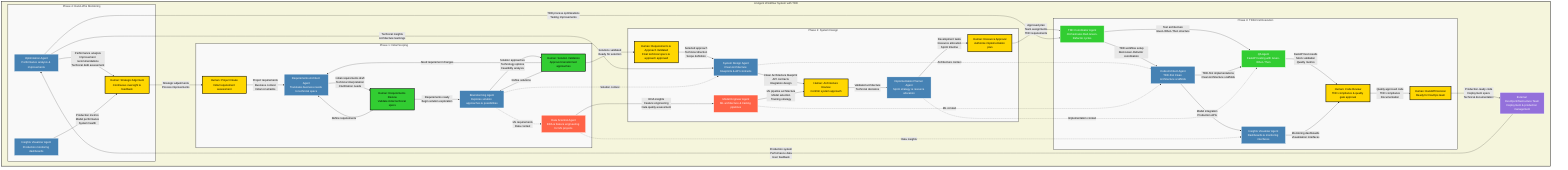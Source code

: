 %%{init: {"theme": "forest"}}%%
flowchart TD
    subgraph MAIN["AI Agent Workflow System with TDD"]
        style MAIN fill:#f5f5dc,stroke:#333,stroke-width:3px

        %% Phase 1: Initial Scoping
        subgraph P1 ["Phase 1: Initial Scoping"]
            direction TB
            H0[Human: Project Intake<br/>Initial requirement assessment]
            H0_REQ[Human: Requirements Review<br/>Validate initial technical specs]
            H0_BRAIN[Human: Solution Validation<br/>Approve brainstormed approaches]
            REQ[Requirements Architect Agent<br/>Translates business needs to technical specs]
            BRAIN[Brainstorming Agent<br/>Explores solution approaches & possibilities]
            DATA[Data Scientist Agent<br/>EDA & feature engineering for ML projects]
        end
        
        %% Phase 2: System Design
        subgraph P2 ["Phase 2: System Design"]
            direction TB
            H1[Human: Requirements & Approach Validated<br/>Final technical specs & approach approved]
            SYS[System Design Agent<br/>Clean Architecture blueprints & API contracts]
            MODEL[Model Engineer Agent<br/>ML architecture & training pipelines]
            PLAN[Implementation Planner Agent<br/>Sprint strategy & resource allocation]
            H3[Human: Architecture Review<br/>Confirm system approach]
            H4[Human: Resource Approval<br/>Authorize implementation plan]
        end
        
        %% Phase 3: Execution (TDD-Enhanced)
        subgraph P3 ["Phase 3: TDD-First Execution"]
            direction TB
            TDD[TDD Coordinator Agent<br/>Orchestrates Red-Green-Refactor cycles]
            CODE[Code Architect Agent<br/>TDD-first Clean Architecture scaffolds]
            QA[QA Agent<br/>FastAPI testing with Given-When-Then]
            VIZ[Insights Visualizer Agent<br/>Dashboards & monitoring interfaces]
            H5[Human: Code Review<br/>TDD compliance & quality gate approval]
            H6[Human: Handoff Decision<br/>Ready for DevOps team]
        end
        
        %% Phase 4: Hand-off & Monitoring
        subgraph P4 ["Phase 4: Hand-off & Monitoring"]
            direction TB
            OPT[Optimization Agent<br/>Performance analysis & improvements]
            MON[Insights Visualizer Agent<br/>Production monitoring dashboards]
            H7[Human: Strategic Alignment<br/>Continuous oversight & feedback]
        end
        
        %% External Handoff
        EXT[External DevOps/Infrastructure Team<br/>Deployment & production management]
        
        %% Phase 1 Internal Flow (Iterative)
        H0 -->|Project requirements<br/>Business context<br/>Initial constraints| REQ
        REQ -->|Initial requirements draft<br/>Technical interpretation<br/>Clarification needs| H0_REQ
        H0_REQ -->|Refine requirements| REQ
        H0_REQ -->|Requirements ready<br/>Begin solution exploration| BRAIN
        BRAIN -->|Solution approaches<br/>Technology options<br/>Feasibility analysis| H0_BRAIN
        H0_BRAIN -->|Need requirement changes| REQ
        H0_BRAIN -->|Refine solutions| BRAIN
        
        %% Data Science Integration (Phase 1-2)
        BRAIN -.->|ML requirements<br/>Data context| DATA
        DATA -->|EDA insights<br/>Feature engineering<br/>Data quality assessment| MODEL
        
        %% Phase 2 Internal Flow
        SYS -->|Clean Architecture blueprint<br/>API contracts<br/>Integration design| H3
        MODEL -->|ML pipeline architecture<br/>Model selection<br/>Training strategy| H3
        H3 -->|Validated architecture<br/>Technical decisions| PLAN
        PLAN -->|Development tasks<br/>Resource allocation<br/>Sprint timeline| H4
        
        %% Phase 3 TDD Flow
        TDD -->|TDD workflow setup<br/>Red-Green-Refactor coordination| CODE
        TDD -->|Test architecture<br/>Given-When-Then structure| QA
        CODE -->|TDD-first implementations<br/>Clean Architecture scaffolds| QA
        QA -->|FastAPI test results<br/>Mock validation<br/>Quality metrics| H5
        CODE -->|Model integration<br/>Production APIs| VIZ
        VIZ -->|Monitoring dashboards<br/>Visualization interfaces| H5
        H5 -->|Quality approved code<br/>TDD compliance<br/>Documentation| H6
        
        %% Phase 4 Internal Flow
        OPT -->|Performance analysis<br/>Improvement recommendations<br/>Technical debt assessment| H7
        MON -->|Production metrics<br/>Model performance<br/>System health| H7
        
        %% Cross-Phase Connections
        H0_BRAIN -->|Solutions validated<br/>Ready for selection| H1
        H1 -->|Selected approach<br/>Technical direction<br/>Scope definition| SYS
        H4 -->|Approved plan<br/>Team assignments<br/>TDD requirements| TDD
        H6 -->|Production-ready code<br/>Deployment specs<br/>Technical documentation| EXT
        EXT -->|Production system<br/>Performance data<br/>User feedback| OPT
        
        %% Feedback Loops
        H7 -->|Strategic adjustments<br/>Process improvements| H0
        OPT -->|Technical insights<br/>Architecture learnings| SYS
        OPT -->|TDD process optimizations<br/>Testing improvements| TDD
        
        %% Context Sharing (Parallel Processing)
        BRAIN -.->|Solution context| SYS
        SYS -.->|Architecture context| CODE
        PLAN -.->|Implementation context| QA
        DATA -.->|Data insights| VIZ
        MODEL -.->|ML context| CODE
    end
    
    %% Styling
    classDef agent fill:#4682b4,stroke:#fff,stroke-width:2px,color:#fff
    classDef tddAgent fill:#32cd32,stroke:#fff,stroke-width:3px,color:#fff
    classDef human fill:#ffd700,stroke:#000,stroke-width:3px,color:#000
    classDef iterative fill:#32cd32,stroke:#000,stroke-width:3px,color:#000
    classDef external fill:#9370db,stroke:#fff,stroke-width:2px,color:#fff
    classDef dsAgent fill:#ff6347,stroke:#fff,stroke-width:2px,color:#fff
    
    class BRAIN,REQ,SYS,PLAN,CODE,OPT,VIZ agent
    class TDD,QA tddAgent
    class DATA,MODEL dsAgent
    class H0,H1,H3,H4,H5,H6,H7 human
    class H0_REQ,H0_BRAIN iterative
    class EXT external
    class MON agent
    
    %% Phase Styling
    classDef phaseBox fill:#f9f9f9,stroke:#333,stroke-width:2px
    class P1,P2,P3,P4 phaseBox